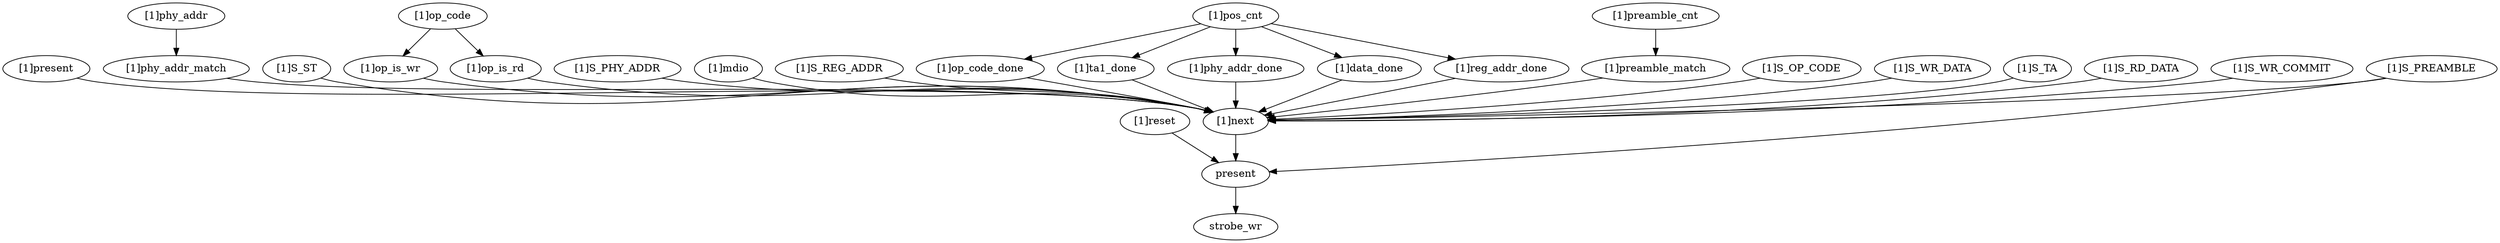 strict digraph "" {
	"[1]op_code_done"	 [complexity=9,
		importance=0.238668663782,
		rank=0.0265187404203];
	"[1]next"	 [complexity=5,
		importance=0.224462906961,
		rank=0.0448925813922];
	"[1]op_code_done" -> "[1]next";
	"[1]present"	 [complexity=8,
		importance=2.54825915132,
		rank=0.318532393915];
	"[1]present" -> "[1]next";
	"[1]phy_addr"	 [complexity=9,
		importance=0.495500898913,
		rank=0.0550556554348];
	"[1]phy_addr_match"	 [complexity=6,
		importance=0.468053264871,
		rank=0.0780088774785];
	"[1]phy_addr" -> "[1]phy_addr_match";
	"[1]S_ST"	 [complexity=10,
		importance=0.236728425511,
		rank=0.0236728425511];
	"[1]S_ST" -> "[1]next";
	"[1]op_is_wr"	 [complexity=11,
		importance=0.240845584689,
		rank=0.0218950531536];
	"[1]op_is_wr" -> "[1]next";
	"[1]S_PHY_ADDR"	 [complexity=13,
		importance=0.461191332472,
		rank=0.035476256344];
	"[1]S_PHY_ADDR" -> "[1]next";
	present	 [complexity=1,
		importance=0.09308232829,
		rank=0.09308232829];
	"[1]next" -> present;
	"[1]mdio"	 [complexity=14,
		importance=0.461191332472,
		rank=0.0329422380337];
	"[1]mdio" -> "[1]next";
	"[1]S_REG_ADDR"	 [complexity=13,
		importance=0.461191332472,
		rank=0.035476256344];
	"[1]S_REG_ADDR" -> "[1]next";
	"[1]ta1_done"	 [complexity=6,
		importance=0.238668663782,
		rank=0.0397781106304];
	"[1]ta1_done" -> "[1]next";
	"[1]preamble_cnt"	 [complexity=12,
		importance=0.267083007525,
		rank=0.0222569172938];
	"[1]preamble_match"	 [complexity=10,
		importance=0.242799436643,
		rank=0.0242799436643];
	"[1]preamble_cnt" -> "[1]preamble_match";
	"[1]reset"	 [complexity=5,
		importance=0.10534784684,
		rank=0.0210695693681];
	"[1]reset" -> present;
	"[1]phy_addr_done"	 [complexity=9,
		importance=0.238668663782,
		rank=0.0265187404203];
	"[1]phy_addr_done" -> "[1]next";
	"[1]data_done"	 [complexity=13,
		importance=0.463131570743,
		rank=0.0356255054418];
	"[1]data_done" -> "[1]next";
	"[1]op_is_rd"	 [complexity=11,
		importance=0.240845584689,
		rank=0.0218950531536];
	"[1]op_is_rd" -> "[1]next";
	"[1]preamble_match" -> "[1]next";
	strobe_wr	 [complexity=0,
		importance=0.0139151535395,
		rank=0.0];
	"[1]op_code"	 [complexity=13,
		importance=0.265548445511,
		rank=0.0204268035008];
	"[1]op_code" -> "[1]op_is_wr";
	"[1]op_code" -> "[1]op_is_rd";
	"[1]S_OP_CODE"	 [complexity=13,
		importance=0.461191332472,
		rank=0.035476256344];
	"[1]S_OP_CODE" -> "[1]next";
	"[1]S_WR_DATA"	 [complexity=15,
		importance=0.461191332472,
		rank=0.0307460888315];
	"[1]S_WR_DATA" -> "[1]next";
	present -> strobe_wr;
	"[1]S_TA"	 [complexity=9,
		importance=0.236728425511,
		rank=0.0263031583901];
	"[1]S_TA" -> "[1]next";
	"[1]S_PREAMBLE"	 [complexity=28,
		importance=1.35904296032,
		rank=0.0485372485827];
	"[1]S_PREAMBLE" -> "[1]next";
	"[1]S_PREAMBLE" -> present;
	"[1]pos_cnt"	 [complexity=8,
		importance=0.265831467017,
		rank=0.0332289333771];
	"[1]pos_cnt" -> "[1]op_code_done";
	"[1]pos_cnt" -> "[1]ta1_done";
	"[1]pos_cnt" -> "[1]phy_addr_done";
	"[1]pos_cnt" -> "[1]data_done";
	"[1]reg_addr_done"	 [complexity=9,
		importance=0.238668663782,
		rank=0.0265187404203];
	"[1]pos_cnt" -> "[1]reg_addr_done";
	"[1]S_RD_DATA"	 [complexity=15,
		importance=0.461191332472,
		rank=0.0307460888315];
	"[1]S_RD_DATA" -> "[1]next";
	"[1]reg_addr_done" -> "[1]next";
	"[1]phy_addr_match" -> "[1]next";
	"[1]S_WR_COMMIT"	 [complexity=9,
		importance=0.236728425511,
		rank=0.0263031583901];
	"[1]S_WR_COMMIT" -> "[1]next";
}
